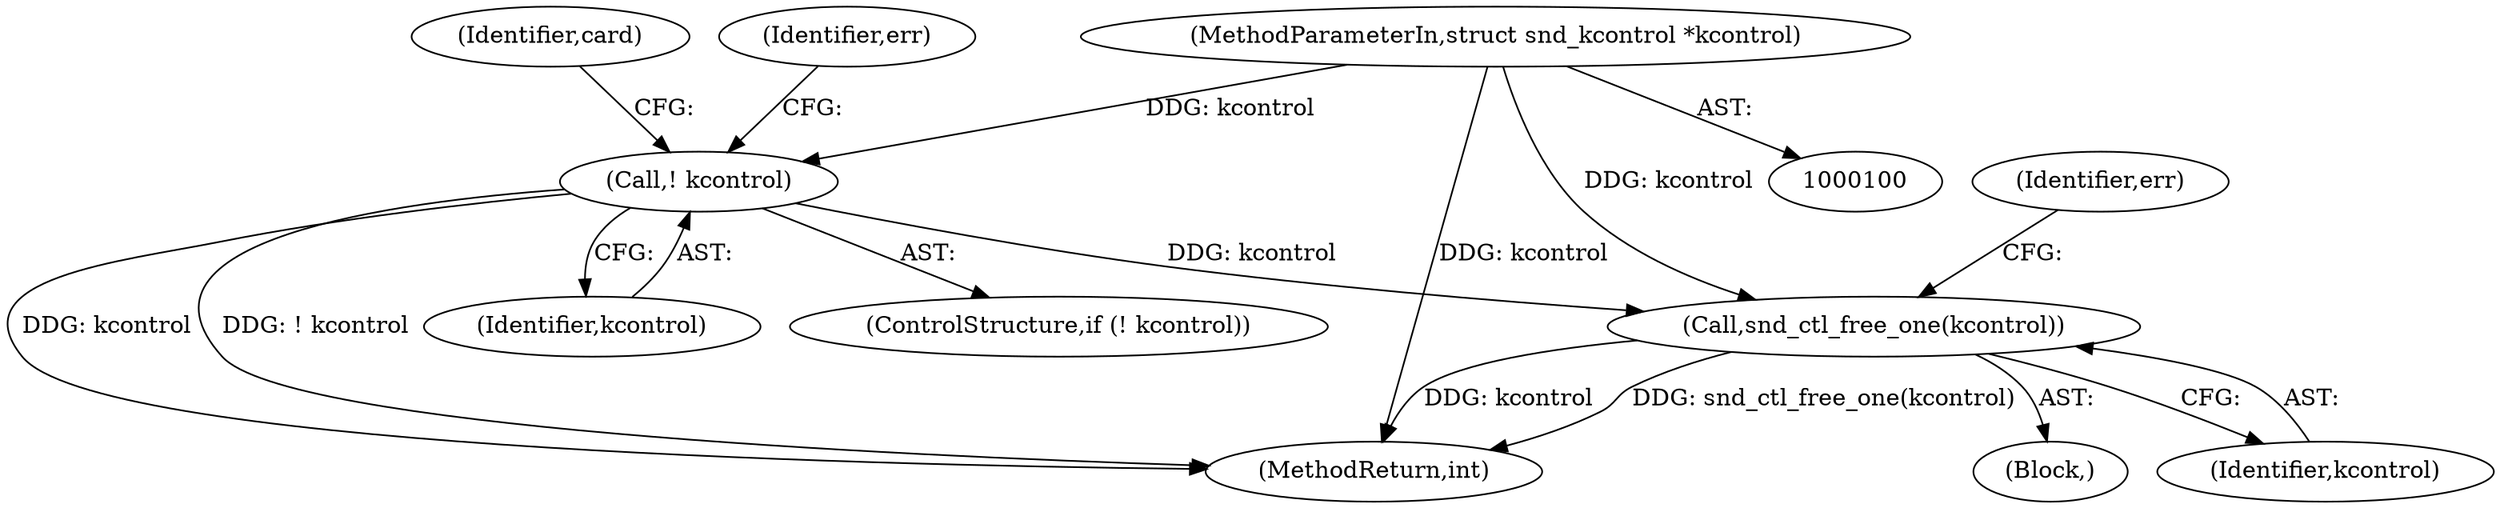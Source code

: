 digraph "0_linux_fd9f26e4eca5d08a27d12c0933fceef76ed9663d@API" {
"1000259" [label="(Call,snd_ctl_free_one(kcontrol))"];
"1000112" [label="(Call,! kcontrol)"];
"1000102" [label="(MethodParameterIn,struct snd_kcontrol *kcontrol)"];
"1000113" [label="(Identifier,kcontrol)"];
"1000102" [label="(MethodParameterIn,struct snd_kcontrol *kcontrol)"];
"1000115" [label="(Identifier,err)"];
"1000262" [label="(Identifier,err)"];
"1000111" [label="(ControlStructure,if (! kcontrol))"];
"1000120" [label="(Identifier,card)"];
"1000103" [label="(Block,)"];
"1000259" [label="(Call,snd_ctl_free_one(kcontrol))"];
"1000263" [label="(MethodReturn,int)"];
"1000112" [label="(Call,! kcontrol)"];
"1000260" [label="(Identifier,kcontrol)"];
"1000259" -> "1000103"  [label="AST: "];
"1000259" -> "1000260"  [label="CFG: "];
"1000260" -> "1000259"  [label="AST: "];
"1000262" -> "1000259"  [label="CFG: "];
"1000259" -> "1000263"  [label="DDG: snd_ctl_free_one(kcontrol)"];
"1000259" -> "1000263"  [label="DDG: kcontrol"];
"1000112" -> "1000259"  [label="DDG: kcontrol"];
"1000102" -> "1000259"  [label="DDG: kcontrol"];
"1000112" -> "1000111"  [label="AST: "];
"1000112" -> "1000113"  [label="CFG: "];
"1000113" -> "1000112"  [label="AST: "];
"1000115" -> "1000112"  [label="CFG: "];
"1000120" -> "1000112"  [label="CFG: "];
"1000112" -> "1000263"  [label="DDG: ! kcontrol"];
"1000112" -> "1000263"  [label="DDG: kcontrol"];
"1000102" -> "1000112"  [label="DDG: kcontrol"];
"1000102" -> "1000100"  [label="AST: "];
"1000102" -> "1000263"  [label="DDG: kcontrol"];
}
